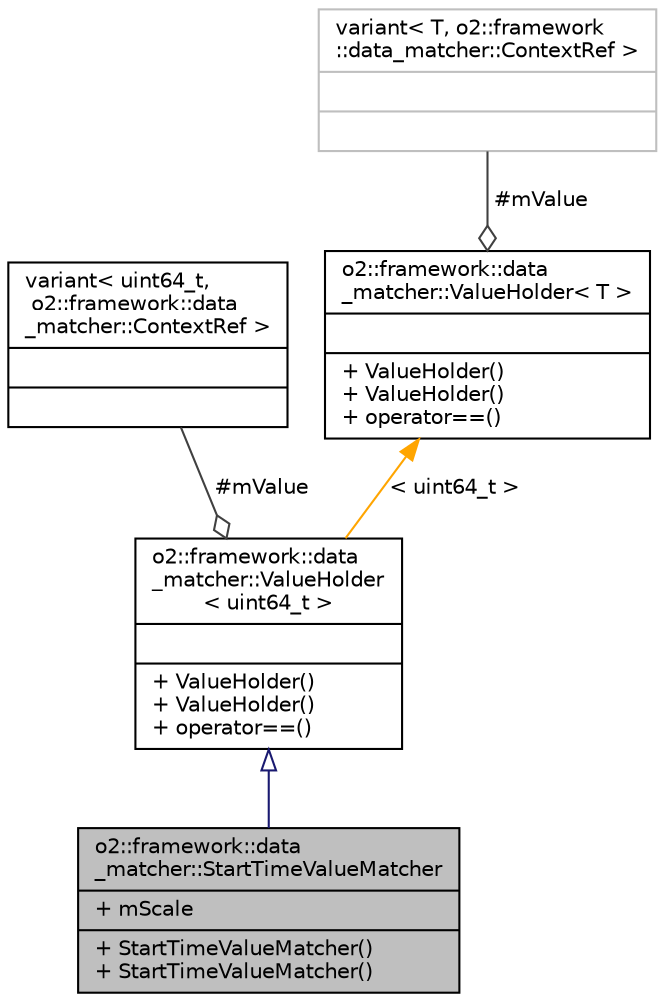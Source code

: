 digraph "o2::framework::data_matcher::StartTimeValueMatcher"
{
 // INTERACTIVE_SVG=YES
  bgcolor="transparent";
  edge [fontname="Helvetica",fontsize="10",labelfontname="Helvetica",labelfontsize="10"];
  node [fontname="Helvetica",fontsize="10",shape=record];
  Node1 [label="{o2::framework::data\l_matcher::StartTimeValueMatcher\n|+ mScale\l|+ StartTimeValueMatcher()\l+ StartTimeValueMatcher()\l}",height=0.2,width=0.4,color="black", fillcolor="grey75", style="filled" fontcolor="black"];
  Node2 -> Node1 [dir="back",color="midnightblue",fontsize="10",style="solid",arrowtail="onormal",fontname="Helvetica"];
  Node2 [label="{o2::framework::data\l_matcher::ValueHolder\l\< uint64_t \>\n||+ ValueHolder()\l+ ValueHolder()\l+ operator==()\l}",height=0.2,width=0.4,color="black",URL="$dc/d72/classo2_1_1framework_1_1data__matcher_1_1ValueHolder.html"];
  Node3 -> Node2 [color="grey25",fontsize="10",style="solid",label=" #mValue" ,arrowhead="odiamond",fontname="Helvetica"];
  Node3 [label="{variant\< uint64_t,\l o2::framework::data\l_matcher::ContextRef \>\n||}",height=0.2,width=0.4,color="black",URL="$d5/d87/classstd_1_1variant_3_01uint64__t_00_01o2_1_1framework_1_1data__matcher_1_1ContextRef_01_4.html"];
  Node4 -> Node2 [dir="back",color="orange",fontsize="10",style="solid",label=" \< uint64_t \>" ,fontname="Helvetica"];
  Node4 [label="{o2::framework::data\l_matcher::ValueHolder\< T \>\n||+ ValueHolder()\l+ ValueHolder()\l+ operator==()\l}",height=0.2,width=0.4,color="black",URL="$dc/d72/classo2_1_1framework_1_1data__matcher_1_1ValueHolder.html"];
  Node5 -> Node4 [color="grey25",fontsize="10",style="solid",label=" #mValue" ,arrowhead="odiamond",fontname="Helvetica"];
  Node5 [label="{variant\< T, o2::framework\l::data_matcher::ContextRef \>\n||}",height=0.2,width=0.4,color="grey75"];
}
